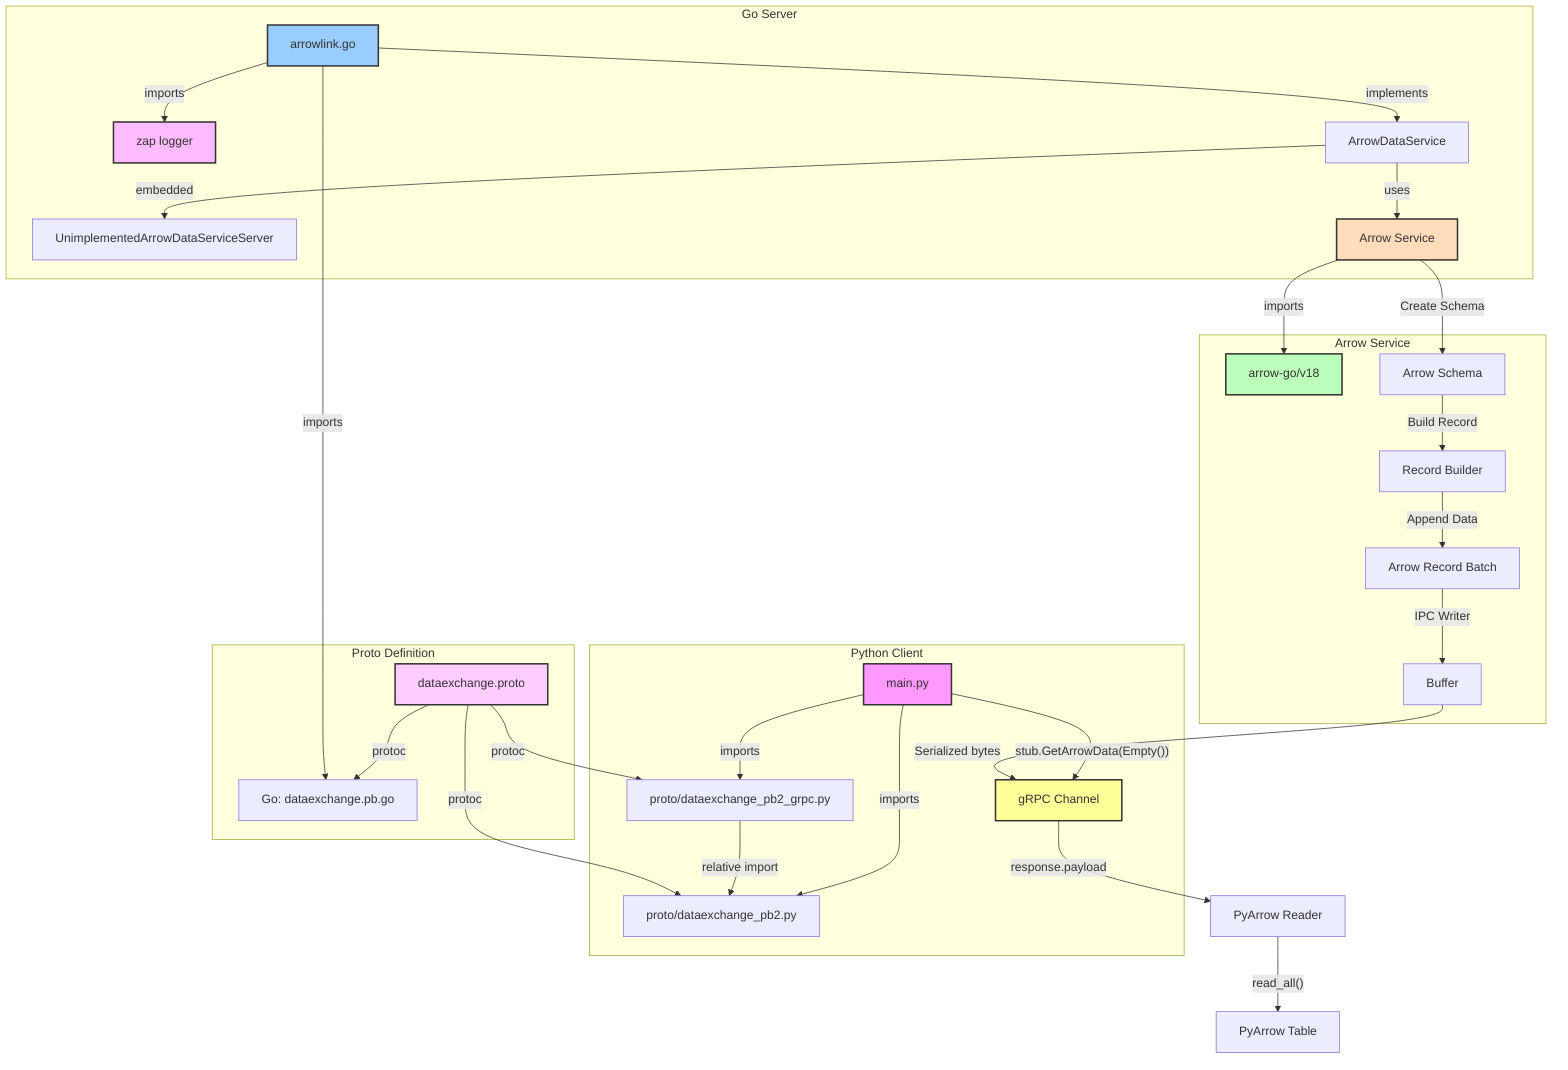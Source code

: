 graph TD
    subgraph "Python Client"
        A[main.py] --> |imports| B[proto/dataexchange_pb2_grpc.py]
        A --> |imports| C[proto/dataexchange_pb2.py]
        B --> |relative import| C
        A --> |"stub.GetArrowData(Empty())"| D[gRPC Channel]
    end

    subgraph "Proto Definition"
        E[dataexchange.proto] --> |protoc| B
        E --> |protoc| C
        E --> |protoc| F[Go: dataexchange.pb.go]
    end

    subgraph "Go Server"
        G[arrowlink.go] --> |imports| F
        G --> |imports| M[zap logger]
        G --> |implements| H[ArrowDataService]
        H --> |embedded| N[UnimplementedArrowDataServiceServer]
        H --> |uses| S[Arrow Service]
    end

    subgraph "Arrow Service"
        S --> |imports| L[arrow-go/v18]
        S --> |"Create Schema"| O[Arrow Schema]
        O --> |"Build Record"| P[Record Builder]
        P --> |"Append Data"| I[Arrow Record Batch]
        I --> |"IPC Writer"| Q[Buffer]
    end

    Q --> |"Serialized bytes"| D
    D --> |"response.payload"| J[PyArrow Reader]
    J --> |"read_all()"| R[PyArrow Table]

    style A fill:#f9f,stroke:#333,stroke-width:2px
    style G fill:#9cf,stroke:#333,stroke-width:2px
    style E fill:#fcf,stroke:#333,stroke-width:2px
    style D fill:#ff9,stroke:#333,stroke-width:2px
    style L fill:#bfb,stroke:#333,stroke-width:2px
    style M fill:#fbf,stroke:#333,stroke-width:2px
    style S fill:#fdb,stroke:#333,stroke-width:2px